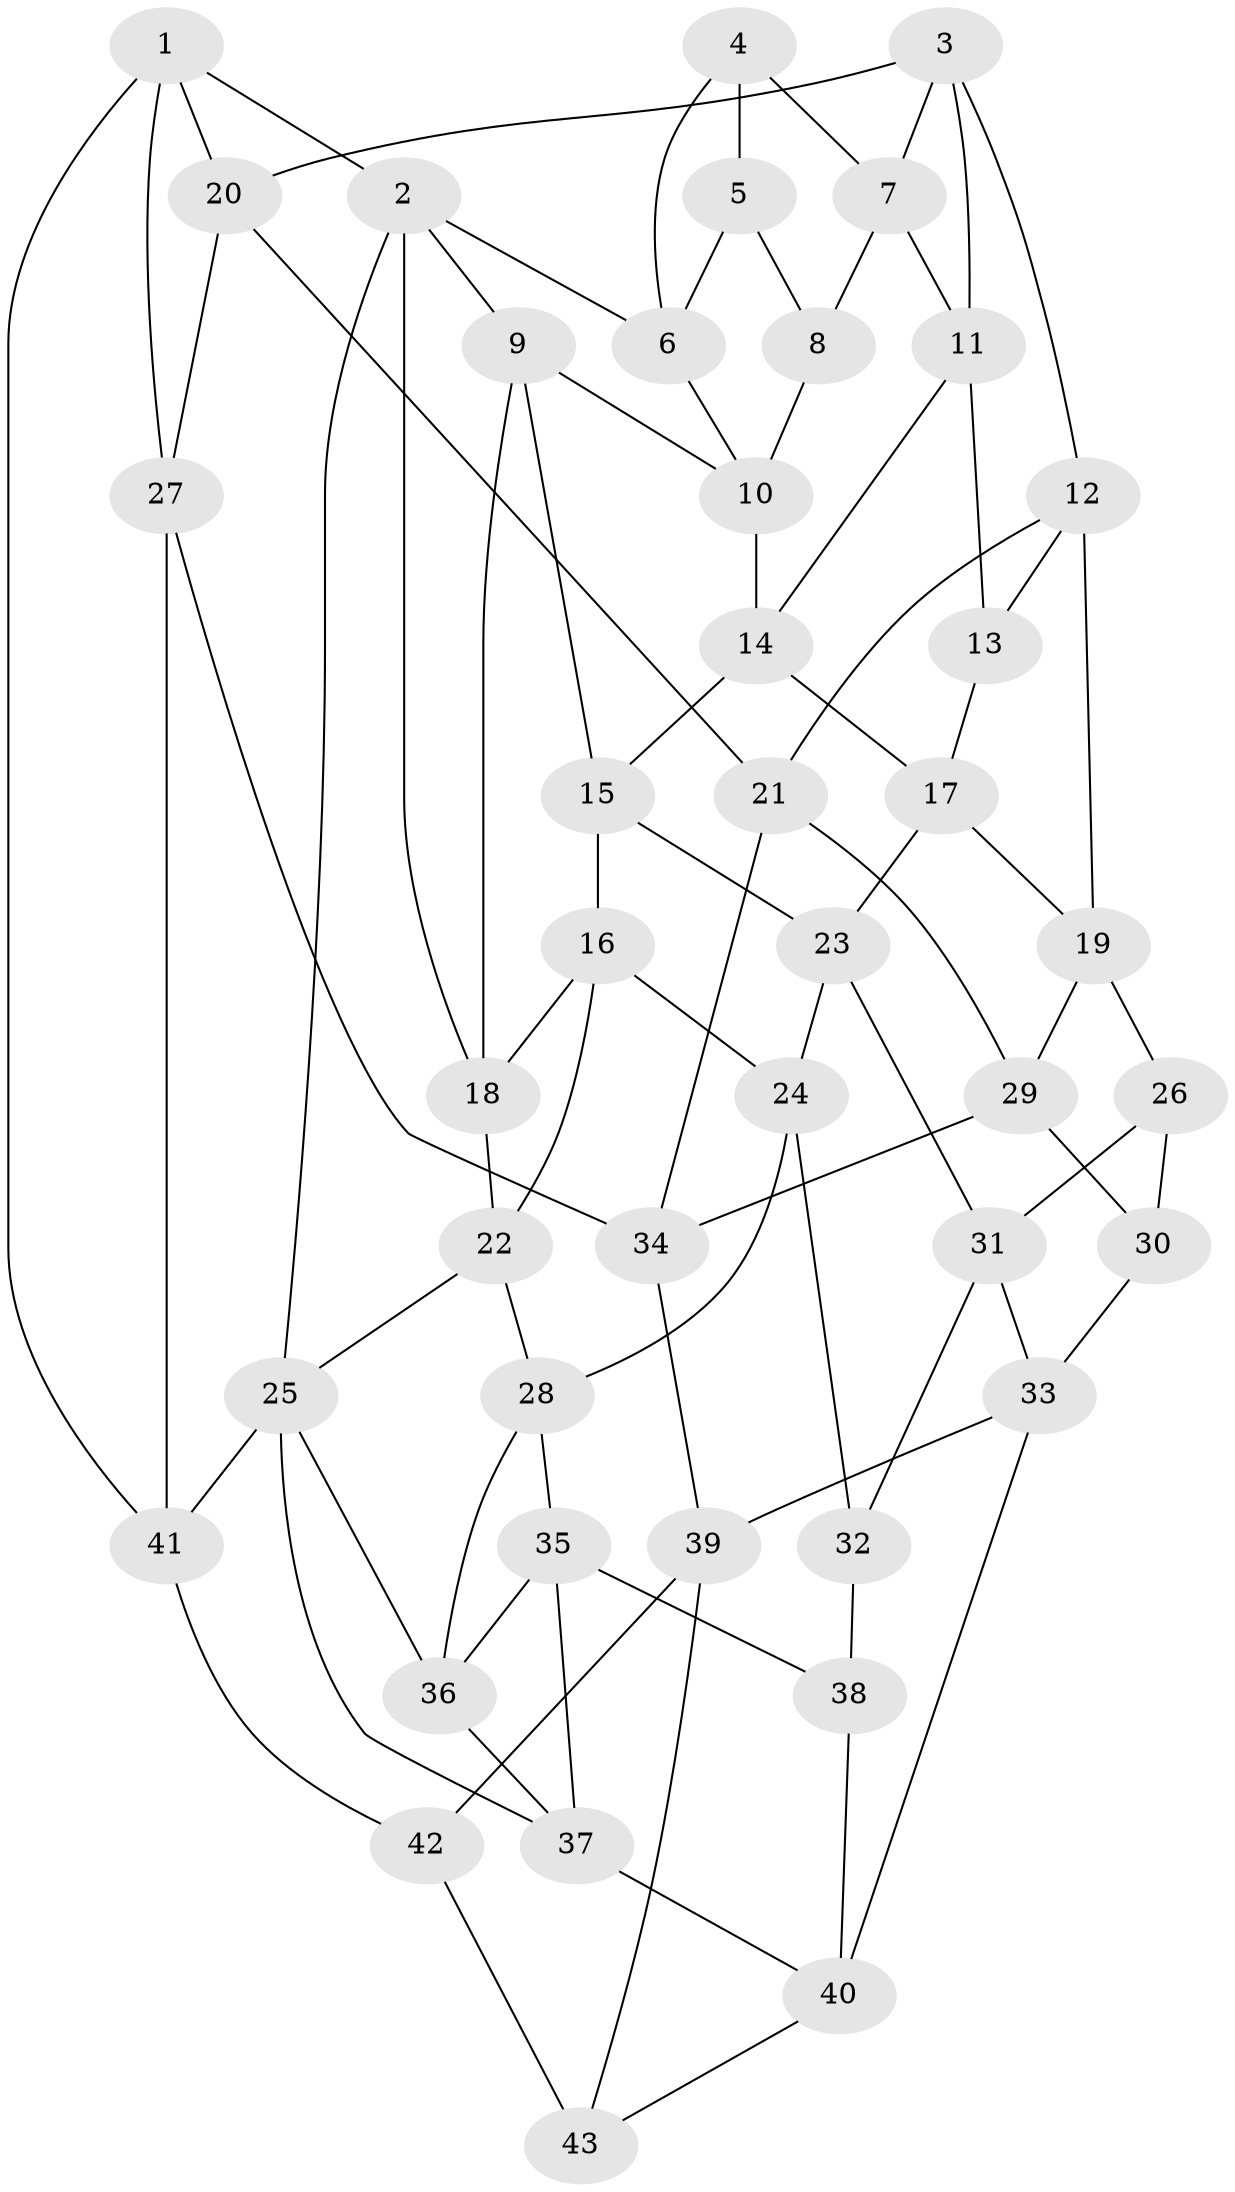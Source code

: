// original degree distribution, {3: 0.023809523809523808, 6: 0.21428571428571427, 5: 0.5238095238095238, 4: 0.23809523809523808}
// Generated by graph-tools (version 1.1) at 2025/27/03/09/25 03:27:09]
// undirected, 43 vertices, 82 edges
graph export_dot {
graph [start="1"]
  node [color=gray90,style=filled];
  1;
  2;
  3;
  4;
  5;
  6;
  7;
  8;
  9;
  10;
  11;
  12;
  13;
  14;
  15;
  16;
  17;
  18;
  19;
  20;
  21;
  22;
  23;
  24;
  25;
  26;
  27;
  28;
  29;
  30;
  31;
  32;
  33;
  34;
  35;
  36;
  37;
  38;
  39;
  40;
  41;
  42;
  43;
  1 -- 2 [weight=1.0];
  1 -- 20 [weight=1.0];
  1 -- 27 [weight=1.0];
  1 -- 41 [weight=1.0];
  2 -- 6 [weight=1.0];
  2 -- 9 [weight=1.0];
  2 -- 18 [weight=1.0];
  2 -- 25 [weight=1.0];
  3 -- 7 [weight=1.0];
  3 -- 11 [weight=1.0];
  3 -- 12 [weight=1.0];
  3 -- 20 [weight=1.0];
  4 -- 5 [weight=1.0];
  4 -- 6 [weight=1.0];
  4 -- 7 [weight=1.0];
  5 -- 6 [weight=1.0];
  5 -- 8 [weight=2.0];
  6 -- 10 [weight=1.0];
  7 -- 8 [weight=1.0];
  7 -- 11 [weight=1.0];
  8 -- 10 [weight=1.0];
  9 -- 10 [weight=1.0];
  9 -- 15 [weight=1.0];
  9 -- 18 [weight=1.0];
  10 -- 14 [weight=1.0];
  11 -- 13 [weight=1.0];
  11 -- 14 [weight=1.0];
  12 -- 13 [weight=1.0];
  12 -- 19 [weight=1.0];
  12 -- 21 [weight=1.0];
  13 -- 17 [weight=1.0];
  14 -- 15 [weight=1.0];
  14 -- 17 [weight=1.0];
  15 -- 16 [weight=1.0];
  15 -- 23 [weight=1.0];
  16 -- 18 [weight=1.0];
  16 -- 22 [weight=1.0];
  16 -- 24 [weight=1.0];
  17 -- 19 [weight=1.0];
  17 -- 23 [weight=1.0];
  18 -- 22 [weight=1.0];
  19 -- 26 [weight=1.0];
  19 -- 29 [weight=1.0];
  20 -- 21 [weight=1.0];
  20 -- 27 [weight=1.0];
  21 -- 29 [weight=1.0];
  21 -- 34 [weight=1.0];
  22 -- 25 [weight=1.0];
  22 -- 28 [weight=1.0];
  23 -- 24 [weight=1.0];
  23 -- 31 [weight=1.0];
  24 -- 28 [weight=1.0];
  24 -- 32 [weight=1.0];
  25 -- 36 [weight=1.0];
  25 -- 37 [weight=1.0];
  25 -- 41 [weight=1.0];
  26 -- 30 [weight=2.0];
  26 -- 31 [weight=1.0];
  27 -- 34 [weight=1.0];
  27 -- 41 [weight=1.0];
  28 -- 35 [weight=1.0];
  28 -- 36 [weight=1.0];
  29 -- 30 [weight=1.0];
  29 -- 34 [weight=1.0];
  30 -- 33 [weight=1.0];
  31 -- 32 [weight=1.0];
  31 -- 33 [weight=1.0];
  32 -- 38 [weight=2.0];
  33 -- 39 [weight=1.0];
  33 -- 40 [weight=1.0];
  34 -- 39 [weight=1.0];
  35 -- 36 [weight=1.0];
  35 -- 37 [weight=1.0];
  35 -- 38 [weight=1.0];
  36 -- 37 [weight=1.0];
  37 -- 40 [weight=1.0];
  38 -- 40 [weight=1.0];
  39 -- 42 [weight=1.0];
  39 -- 43 [weight=1.0];
  40 -- 43 [weight=1.0];
  41 -- 42 [weight=1.0];
  42 -- 43 [weight=2.0];
}
